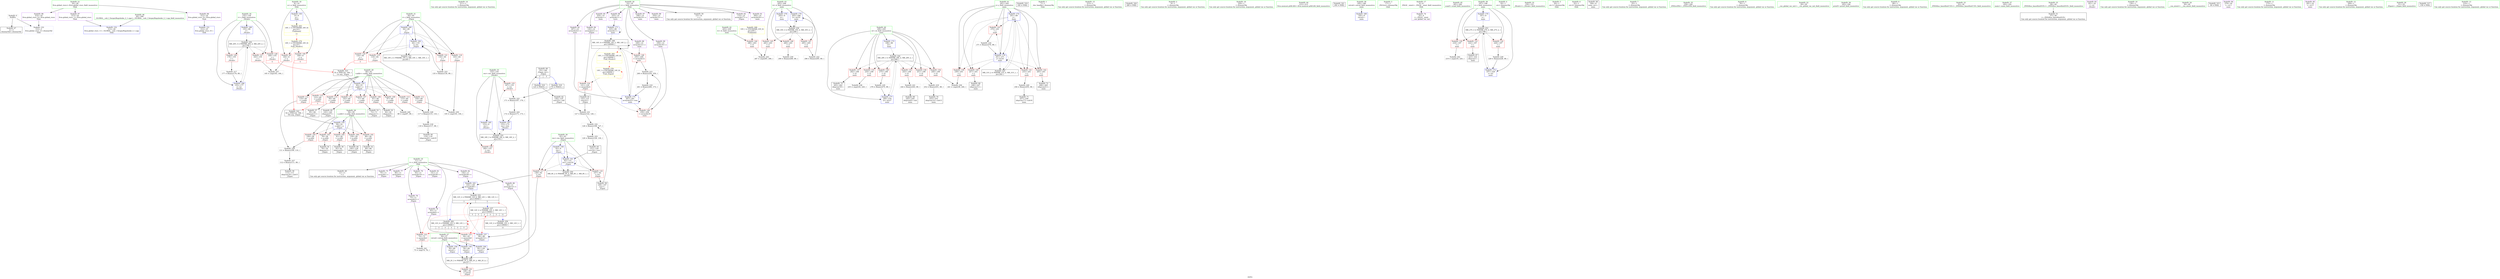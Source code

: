 digraph "SVFG" {
	label="SVFG";

	Node0x55aacb4b3060 [shape=record,color=grey,label="{NodeID: 0\nNullPtr}"];
	Node0x55aacb4b3060 -> Node0x55aacb4d2a80[style=solid];
	Node0x55aacb4b3060 -> Node0x55aacb4da2a0[style=solid];
	Node0x55aacb4eeef0 [shape=record,color=yellow,style=double,label="{NodeID: 263\n16V_1 = ENCHI(MR_16V_0)\npts\{10 \}\nFun[main]|{<s0>11}}"];
	Node0x55aacb4eeef0:s0 -> Node0x55aacb4f0f70[style=dashed,color=red];
	Node0x55aacb4d3490 [shape=record,color=purple,label="{NodeID: 97\n313\<--24\nllvm.global_ctors_1\<--llvm.global_ctors\nGlob }"];
	Node0x55aacb4d3490 -> Node0x55aacb4da1a0[style=solid];
	Node0x55aacb4d0f40 [shape=record,color=green,label="{NodeID: 14\n211\<--1\n\<--dummyObj\nCan only get source location for instruction, argument, global var or function.}"];
	Node0x55aacb4d3030 [shape=record,color=red,label="{NodeID: 111\n104\<--60\n\<--v.addr\n_Z2goii\n}"];
	Node0x55aacb4d3030 -> Node0x55aacb4e0cd0[style=solid];
	Node0x55aacb4d19c0 [shape=record,color=green,label="{NodeID: 28\n58\<--59\nn.addr\<--n.addr_field_insensitive\n_Z2goii\n}"];
	Node0x55aacb4d19c0 -> Node0x55aacb4d3900[style=solid];
	Node0x55aacb4d19c0 -> Node0x55aacb4d39d0[style=solid];
	Node0x55aacb4d19c0 -> Node0x55aacb4d3aa0[style=solid];
	Node0x55aacb4d19c0 -> Node0x55aacb4d2b50[style=solid];
	Node0x55aacb4d19c0 -> Node0x55aacb4d2c20[style=solid];
	Node0x55aacb4d19c0 -> Node0x55aacb4da3a0[style=solid];
	Node0x55aacb4d8bb0 [shape=record,color=red,label="{NodeID: 125\n167\<--153\n\<--res\n_Z4calcv\n}"];
	Node0x55aacb4d8bb0 -> Node0x55aacb4df7d0[style=solid];
	Node0x55aacb4d25e0 [shape=record,color=green,label="{NodeID: 42\n203\<--204\ntt\<--tt_field_insensitive\nmain\n}"];
	Node0x55aacb4d25e0 -> Node0x55aacb4d9b20[style=solid];
	Node0x55aacb4df350 [shape=record,color=grey,label="{NodeID: 222\n296 = Binary(295, 89, )\n}"];
	Node0x55aacb4df350 -> Node0x55aacb4db7f0[style=solid];
	Node0x55aacb4d9710 [shape=record,color=red,label="{NodeID: 139\n239\<--201\n\<--j\nmain\n}"];
	Node0x55aacb4d9710 -> Node0x55aacb4e0850[style=solid];
	Node0x55aacb4d42b0 [shape=record,color=black,label="{NodeID: 56\n92\<--91\nidxprom9\<--\n_Z2goii\n}"];
	Node0x55aacb5000f0 [shape=record,color=black,label="{NodeID: 319\n182 = PHI()\n}"];
	Node0x55aacb4e0850 [shape=record,color=grey,label="{NodeID: 236\n241 = cmp(239, 240, )\n}"];
	Node0x55aacb4da2a0 [shape=record,color=blue, style = dotted,label="{NodeID: 153\n314\<--3\nllvm.global_ctors_2\<--dummyVal\nGlob }"];
	Node0x55aacb4d4e10 [shape=record,color=black,label="{NodeID: 70\n253\<--252\nidxprom14\<--sub13\nmain\n}"];
	Node0x55aacb4eadf0 [shape=record,color=black,label="{NodeID: 250\nMR_8V_2 = PHI(MR_8V_4, MR_8V_1, MR_8V_1, )\npts\{63 \}\n}"];
	Node0x55aacb4dae30 [shape=record,color=blue,label="{NodeID: 167\n153\<--172\nres\<--rem\n_Z4calcv\n}"];
	Node0x55aacb4dae30 -> Node0x55aacb4ec6f0[style=dashed];
	Node0x55aacb4d5970 [shape=record,color=purple,label="{NodeID: 84\n120\<--14\narrayidx21\<--c\n_Z2goii\n}"];
	Node0x55aacb4d5970 -> Node0x55aacb4d8ae0[style=solid];
	Node0x55aacb4ca320 [shape=record,color=green,label="{NodeID: 1\n7\<--1\n__dso_handle\<--dummyObj\nGlob }"];
	Node0x55aacb4d3590 [shape=record,color=purple,label="{NodeID: 98\n314\<--24\nllvm.global_ctors_2\<--llvm.global_ctors\nGlob }"];
	Node0x55aacb4d3590 -> Node0x55aacb4da2a0[style=solid];
	Node0x55aacb4d0fd0 [shape=record,color=green,label="{NodeID: 15\n215\<--1\n\<--dummyObj\nCan only get source location for instruction, argument, global var or function.}"];
	Node0x55aacb4f0e90 [shape=record,color=yellow,style=double,label="{NodeID: 278\n14V_1 = ENCHI(MR_14V_0)\npts\{160000 \}\nFun[_Z2goii]|{|<s1>3}}"];
	Node0x55aacb4f0e90 -> Node0x55aacb4d8ae0[style=dashed];
	Node0x55aacb4f0e90:s1 -> Node0x55aacb4f0e90[style=dashed,color=red];
	Node0x55aacb4d3100 [shape=record,color=red,label="{NodeID: 112\n110\<--60\n\<--v.addr\n_Z2goii\n}"];
	Node0x55aacb4d3100 -> Node0x55aacb4df950[style=solid];
	Node0x55aacb4d1a90 [shape=record,color=green,label="{NodeID: 29\n60\<--61\nv.addr\<--v.addr_field_insensitive\n_Z2goii\n}"];
	Node0x55aacb4d1a90 -> Node0x55aacb4d2cf0[style=solid];
	Node0x55aacb4d1a90 -> Node0x55aacb4d2dc0[style=solid];
	Node0x55aacb4d1a90 -> Node0x55aacb4d2e90[style=solid];
	Node0x55aacb4d1a90 -> Node0x55aacb4d2f60[style=solid];
	Node0x55aacb4d1a90 -> Node0x55aacb4d3030[style=solid];
	Node0x55aacb4d1a90 -> Node0x55aacb4d3100[style=solid];
	Node0x55aacb4d1a90 -> Node0x55aacb4d31d0[style=solid];
	Node0x55aacb4d1a90 -> Node0x55aacb4d32a0[style=solid];
	Node0x55aacb4d1a90 -> Node0x55aacb4d8390[style=solid];
	Node0x55aacb4d1a90 -> Node0x55aacb4da470[style=solid];
	Node0x55aacb4d8c80 [shape=record,color=red,label="{NodeID: 126\n180\<--153\n\<--res\n_Z4calcv\n}"];
	Node0x55aacb4d26b0 [shape=record,color=green,label="{NodeID: 43\n205\<--206\nii\<--ii_field_insensitive\nmain\n}"];
	Node0x55aacb4d26b0 -> Node0x55aacb4d9bf0[style=solid];
	Node0x55aacb4d26b0 -> Node0x55aacb4d9cc0[style=solid];
	Node0x55aacb4d26b0 -> Node0x55aacb4d9d90[style=solid];
	Node0x55aacb4d26b0 -> Node0x55aacb4db720[style=solid];
	Node0x55aacb4d26b0 -> Node0x55aacb4db7f0[style=solid];
	Node0x55aacb4df4d0 [shape=record,color=grey,label="{NodeID: 223\n135 = Binary(134, 89, )\n}"];
	Node0x55aacb4df4d0 -> Node0x55aacb4daa20[style=solid];
	Node0x55aacb4d97e0 [shape=record,color=red,label="{NodeID: 140\n247\<--201\n\<--j\nmain\n}"];
	Node0x55aacb4d97e0 -> Node0x55aacb4d4d40[style=solid];
	Node0x55aacb4d4380 [shape=record,color=black,label="{NodeID: 57\n95\<--94\nidxprom11\<--\n_Z2goii\n}"];
	Node0x55aacb5001c0 [shape=record,color=black,label="{NodeID: 320\n280 = PHI()\n}"];
	Node0x55aacb4e09d0 [shape=record,color=grey,label="{NodeID: 237\n165 = cmp(163, 164, )\n}"];
	Node0x55aacb4da3a0 [shape=record,color=blue,label="{NodeID: 154\n58\<--54\nn.addr\<--n\n_Z2goii\n}"];
	Node0x55aacb4da3a0 -> Node0x55aacb4d3900[style=dashed];
	Node0x55aacb4da3a0 -> Node0x55aacb4d39d0[style=dashed];
	Node0x55aacb4da3a0 -> Node0x55aacb4d3aa0[style=dashed];
	Node0x55aacb4da3a0 -> Node0x55aacb4d2b50[style=dashed];
	Node0x55aacb4da3a0 -> Node0x55aacb4d2c20[style=dashed];
	Node0x55aacb4d4ee0 [shape=record,color=black,label="{NodeID: 71\n257\<--256\nidxprom17\<--sub16\nmain\n}"];
	Node0x55aacb4eb2f0 [shape=record,color=black,label="{NodeID: 251\nMR_10V_2 = PHI(MR_10V_4, MR_10V_1, MR_10V_1, )\npts\{65 \}\n}"];
	Node0x55aacb4daf00 [shape=record,color=blue,label="{NodeID: 168\n155\<--177\ni\<--inc\n_Z4calcv\n}"];
	Node0x55aacb4daf00 -> Node0x55aacb4ecbf0[style=dashed];
	Node0x55aacb4d5a40 [shape=record,color=purple,label="{NodeID: 85\n224\<--14\narrayidx\<--c\nmain\n}"];
	Node0x55aacb4cb440 [shape=record,color=green,label="{NodeID: 2\n9\<--1\n\<--dummyObj\nCan only get source location for instruction, argument, global var or function.}"];
	Node0x55aacb4d3690 [shape=record,color=red,label="{NodeID: 99\n164\<--8\n\<--n\n_Z4calcv\n}"];
	Node0x55aacb4d3690 -> Node0x55aacb4e09d0[style=solid];
	Node0x55aacb4d1060 [shape=record,color=green,label="{NodeID: 16\n220\<--1\n\<--dummyObj\nCan only get source location for instruction, argument, global var or function.}"];
	Node0x55aacb4f0f70 [shape=record,color=yellow,style=double,label="{NodeID: 279\n16V_1 = ENCHI(MR_16V_0)\npts\{10 \}\nFun[_Z4calcv]}"];
	Node0x55aacb4f0f70 -> Node0x55aacb4d3690[style=dashed];
	Node0x55aacb4f0f70 -> Node0x55aacb4d3760[style=dashed];
	Node0x55aacb4d31d0 [shape=record,color=red,label="{NodeID: 113\n115\<--60\n\<--v.addr\n_Z2goii\n}"];
	Node0x55aacb4d31d0 -> Node0x55aacb4dfc50[style=solid];
	Node0x55aacb4d1b60 [shape=record,color=green,label="{NodeID: 30\n62\<--63\nres\<--res_field_insensitive\n_Z2goii\n}"];
	Node0x55aacb4d1b60 -> Node0x55aacb4d8460[style=solid];
	Node0x55aacb4d1b60 -> Node0x55aacb4d8530[style=solid];
	Node0x55aacb4d1b60 -> Node0x55aacb4da7b0[style=solid];
	Node0x55aacb4d1b60 -> Node0x55aacb4da950[style=solid];
	Node0x55aacb4d8d50 [shape=record,color=red,label="{NodeID: 127\n163\<--155\n\<--i\n_Z4calcv\n}"];
	Node0x55aacb4d8d50 -> Node0x55aacb4e09d0[style=solid];
	Node0x55aacb4d2780 [shape=record,color=green,label="{NodeID: 44\n212\<--213\nllvm.memset.p0i8.i64\<--llvm.memset.p0i8.i64_field_insensitive\n}"];
	Node0x55aacb4df650 [shape=record,color=grey,label="{NodeID: 224\n172 = Binary(171, 173, )\n}"];
	Node0x55aacb4df650 -> Node0x55aacb4dae30[style=solid];
	Node0x55aacb4d98b0 [shape=record,color=red,label="{NodeID: 141\n255\<--201\n\<--j\nmain\n}"];
	Node0x55aacb4d98b0 -> Node0x55aacb4df050[style=solid];
	Node0x55aacb4d4450 [shape=record,color=black,label="{NodeID: 58\n108\<--107\nconv\<--\n_Z2goii\n}"];
	Node0x55aacb4d4450 -> Node0x55aacb4e0250[style=solid];
	Node0x55aacb500290 [shape=record,color=black,label="{NodeID: 321\n292 = PHI()\n}"];
	Node0x55aacb4e0b50 [shape=record,color=grey,label="{NodeID: 238\n235 = cmp(234, 220, )\n}"];
	Node0x55aacb4da470 [shape=record,color=blue,label="{NodeID: 155\n60\<--55\nv.addr\<--v\n_Z2goii\n}"];
	Node0x55aacb4da470 -> Node0x55aacb4d2cf0[style=dashed];
	Node0x55aacb4da470 -> Node0x55aacb4d2dc0[style=dashed];
	Node0x55aacb4da470 -> Node0x55aacb4d2e90[style=dashed];
	Node0x55aacb4da470 -> Node0x55aacb4d2f60[style=dashed];
	Node0x55aacb4da470 -> Node0x55aacb4d3030[style=dashed];
	Node0x55aacb4da470 -> Node0x55aacb4d3100[style=dashed];
	Node0x55aacb4da470 -> Node0x55aacb4d31d0[style=dashed];
	Node0x55aacb4da470 -> Node0x55aacb4d32a0[style=dashed];
	Node0x55aacb4da470 -> Node0x55aacb4d8390[style=dashed];
	Node0x55aacb4d4fb0 [shape=record,color=black,label="{NodeID: 72\n263\<--262\nidxprom19\<--\nmain\n}"];
	Node0x55aacb4eb7f0 [shape=record,color=black,label="{NodeID: 252\nMR_12V_2 = PHI(MR_12V_6, MR_12V_1, MR_12V_3, )\npts\{130000 \}\n|{<s0>3|<s1>5}}"];
	Node0x55aacb4eb7f0:s0 -> Node0x55aacb4ee9f0[style=dashed,color=blue];
	Node0x55aacb4eb7f0:s1 -> Node0x55aacb4ed0f0[style=dashed,color=blue];
	Node0x55aacb4dafd0 [shape=record,color=blue,label="{NodeID: 169\n195\<--9\nretval\<--\nmain\n}"];
	Node0x55aacb4d5b10 [shape=record,color=purple,label="{NodeID: 86\n225\<--14\narrayidx1\<--c\nmain\n}"];
	Node0x55aacb4d5b10 -> Node0x55aacb4db170[style=solid];
	Node0x55aacb4d04e0 [shape=record,color=green,label="{NodeID: 3\n17\<--1\n_ZSt3cin\<--dummyObj\nGlob }"];
	Node0x55aacb4d3760 [shape=record,color=red,label="{NodeID: 100\n168\<--8\n\<--n\n_Z4calcv\n|{<s0>5}}"];
	Node0x55aacb4d3760:s0 -> Node0x55aacb500360[style=solid,color=red];
	Node0x55aacb4d10f0 [shape=record,color=green,label="{NodeID: 17\n4\<--6\n_ZStL8__ioinit\<--_ZStL8__ioinit_field_insensitive\nGlob }"];
	Node0x55aacb4d10f0 -> Node0x55aacb4d5150[style=solid];
	Node0x55aacb4d32a0 [shape=record,color=red,label="{NodeID: 114\n123\<--60\n\<--v.addr\n_Z2goii\n|{<s0>3}}"];
	Node0x55aacb4d32a0:s0 -> Node0x55aacb500360[style=solid,color=red];
	Node0x55aacb4d1c30 [shape=record,color=green,label="{NodeID: 31\n64\<--65\ni\<--i_field_insensitive\n_Z2goii\n}"];
	Node0x55aacb4d1c30 -> Node0x55aacb4d8600[style=solid];
	Node0x55aacb4d1c30 -> Node0x55aacb4d86d0[style=solid];
	Node0x55aacb4d1c30 -> Node0x55aacb4d87a0[style=solid];
	Node0x55aacb4d1c30 -> Node0x55aacb4d8870[style=solid];
	Node0x55aacb4d1c30 -> Node0x55aacb4da880[style=solid];
	Node0x55aacb4d1c30 -> Node0x55aacb4daa20[style=solid];
	Node0x55aacb4d8e20 [shape=record,color=red,label="{NodeID: 128\n169\<--155\n\<--i\n_Z4calcv\n|{<s0>5}}"];
	Node0x55aacb4d8e20:s0 -> Node0x55aacb5006c0[style=solid,color=red];
	Node0x55aacb4d2880 [shape=record,color=green,label="{NodeID: 45\n281\<--282\nscanf\<--scanf_field_insensitive\n}"];
	Node0x55aacb4df7d0 [shape=record,color=grey,label="{NodeID: 225\n171 = Binary(167, 170, )\n}"];
	Node0x55aacb4df7d0 -> Node0x55aacb4df650[style=solid];
	Node0x55aacb4d9980 [shape=record,color=red,label="{NodeID: 142\n265\<--201\n\<--j\nmain\n}"];
	Node0x55aacb4d9980 -> Node0x55aacb4d5080[style=solid];
	Node0x55aacb4d4520 [shape=record,color=black,label="{NodeID: 59\n113\<--112\nidxprom16\<--sub15\n_Z2goii\n}"];
	Node0x55aacb500360 [shape=record,color=black,label="{NodeID: 322\n54 = PHI(123, 168, )\n0th arg _Z2goii }"];
	Node0x55aacb500360 -> Node0x55aacb4da3a0[style=solid];
	Node0x55aacb4e0cd0 [shape=record,color=grey,label="{NodeID: 239\n105 = cmp(103, 104, )\n}"];
	Node0x55aacb4da540 [shape=record,color=blue,label="{NodeID: 156\n56\<--84\nretval\<--\n_Z2goii\n}"];
	Node0x55aacb4da540 -> Node0x55aacb4ea8f0[style=dashed];
	Node0x55aacb4d5080 [shape=record,color=black,label="{NodeID: 73\n266\<--265\nidxprom21\<--\nmain\n}"];
	Node0x55aacb4ebcf0 [shape=record,color=black,label="{NodeID: 253\nMR_27V_3 = PHI(MR_27V_4, MR_27V_2, )\npts\{198 \}\n}"];
	Node0x55aacb4ebcf0 -> Node0x55aacb4d8fc0[style=dashed];
	Node0x55aacb4ebcf0 -> Node0x55aacb4d9090[style=dashed];
	Node0x55aacb4ebcf0 -> Node0x55aacb4d9160[style=dashed];
	Node0x55aacb4ebcf0 -> Node0x55aacb4db240[style=dashed];
	Node0x55aacb4db0a0 [shape=record,color=blue,label="{NodeID: 170\n197\<--9\ni\<--\nmain\n}"];
	Node0x55aacb4db0a0 -> Node0x55aacb4ebcf0[style=dashed];
	Node0x55aacb4d5be0 [shape=record,color=purple,label="{NodeID: 87\n246\<--14\narrayidx10\<--c\nmain\n}"];
	Node0x55aacb4cb560 [shape=record,color=green,label="{NodeID: 4\n18\<--1\n.str\<--dummyObj\nGlob }"];
	Node0x55aacb4d3830 [shape=record,color=red,label="{NodeID: 101\n148\<--56\n\<--retval\n_Z2goii\n}"];
	Node0x55aacb4d3830 -> Node0x55aacb4d4ad0[style=solid];
	Node0x55aacb4d1180 [shape=record,color=green,label="{NodeID: 18\n8\<--10\nn\<--n_field_insensitive\nGlob }"];
	Node0x55aacb4d1180 -> Node0x55aacb4d3690[style=solid];
	Node0x55aacb4d1180 -> Node0x55aacb4d3760[style=solid];
	Node0x55aacb4d1180 -> Node0x55aacb4da000[style=solid];
	Node0x55aacb4d8390 [shape=record,color=red,label="{NodeID: 115\n142\<--60\n\<--v.addr\n_Z2goii\n}"];
	Node0x55aacb4d8390 -> Node0x55aacb4d4a00[style=solid];
	Node0x55aacb4d1d00 [shape=record,color=green,label="{NodeID: 32\n150\<--151\n_Z4calcv\<--_Z4calcv_field_insensitive\n}"];
	Node0x55aacb4d8ef0 [shape=record,color=red,label="{NodeID: 129\n176\<--155\n\<--i\n_Z4calcv\n}"];
	Node0x55aacb4d8ef0 -> Node0x55aacb4debd0[style=solid];
	Node0x55aacb4d2980 [shape=record,color=green,label="{NodeID: 46\n26\<--308\n_GLOBAL__sub_I_SergeyRogulenko_2_1.cpp\<--_GLOBAL__sub_I_SergeyRogulenko_2_1.cpp_field_insensitive\n}"];
	Node0x55aacb4d2980 -> Node0x55aacb4da1a0[style=solid];
	Node0x55aacb4df950 [shape=record,color=grey,label="{NodeID: 226\n111 = Binary(109, 110, )\n}"];
	Node0x55aacb4df950 -> Node0x55aacb4dfad0[style=solid];
	Node0x55aacb4d9a50 [shape=record,color=red,label="{NodeID: 143\n270\<--201\n\<--j\nmain\n}"];
	Node0x55aacb4d9a50 -> Node0x55aacb4e0550[style=solid];
	Node0x55aacb4d45f0 [shape=record,color=black,label="{NodeID: 60\n119\<--118\nidxprom20\<--sub19\n_Z2goii\n}"];
	Node0x55aacb5006c0 [shape=record,color=black,label="{NodeID: 323\n55 = PHI(124, 169, )\n1st arg _Z2goii }"];
	Node0x55aacb5006c0 -> Node0x55aacb4da470[style=solid];
	Node0x55aacb4e0e50 [shape=record,color=grey,label="{NodeID: 240\n88 = cmp(87, 89, )\n}"];
	Node0x55aacb4da610 [shape=record,color=blue,label="{NodeID: 157\n96\<--89\narrayidx12\<--\n_Z2goii\n}"];
	Node0x55aacb4da610 -> Node0x55aacb4eb7f0[style=dashed];
	Node0x55aacb4d5150 [shape=record,color=purple,label="{NodeID: 74\n35\<--4\n\<--_ZStL8__ioinit\n__cxx_global_var_init\n}"];
	Node0x55aacb4db170 [shape=record,color=blue,label="{NodeID: 171\n225\<--89\narrayidx1\<--\nmain\n}"];
	Node0x55aacb4db170 -> Node0x55aacb4db170[style=dashed];
	Node0x55aacb4db170 -> Node0x55aacb4e99f0[style=dashed];
	Node0x55aacb4d5cb0 [shape=record,color=purple,label="{NodeID: 88\n249\<--14\narrayidx12\<--c\nmain\n}"];
	Node0x55aacb4d5cb0 -> Node0x55aacb4d9e60[style=solid];
	Node0x55aacb4cb5f0 [shape=record,color=green,label="{NodeID: 5\n20\<--1\n.str.1\<--dummyObj\nGlob }"];
	Node0x55aacb4f05a0 [shape=record,color=yellow,style=double,label="{NodeID: 268\n33V_1 = ENCHI(MR_33V_0)\npts\{204 \}\nFun[main]}"];
	Node0x55aacb4f05a0 -> Node0x55aacb4d9b20[style=dashed];
	Node0x55aacb4d3900 [shape=record,color=red,label="{NodeID: 102\n68\<--58\n\<--n.addr\n_Z2goii\n}"];
	Node0x55aacb4d3900 -> Node0x55aacb4d3f70[style=solid];
	Node0x55aacb4d1210 [shape=record,color=green,label="{NodeID: 19\n11\<--13\nt\<--t_field_insensitive\nGlob }"];
	Node0x55aacb4d1210 -> Node0x55aacb4d3c70[style=solid];
	Node0x55aacb4d1210 -> Node0x55aacb4d5220[style=solid];
	Node0x55aacb4d1210 -> Node0x55aacb4d52f0[style=solid];
	Node0x55aacb4d1210 -> Node0x55aacb4d53c0[style=solid];
	Node0x55aacb4d1210 -> Node0x55aacb4d5490[style=solid];
	Node0x55aacb4d1210 -> Node0x55aacb4d5560[style=solid];
	Node0x55aacb4d1210 -> Node0x55aacb4d5630[style=solid];
	Node0x55aacb4d1210 -> Node0x55aacb4d5700[style=solid];
	Node0x55aacb4d1210 -> Node0x55aacb4d57d0[style=solid];
	Node0x55aacb4d8460 [shape=record,color=red,label="{NodeID: 116\n107\<--62\n\<--res\n_Z2goii\n}"];
	Node0x55aacb4d8460 -> Node0x55aacb4d4450[style=solid];
	Node0x55aacb4d1e00 [shape=record,color=green,label="{NodeID: 33\n153\<--154\nres\<--res_field_insensitive\n_Z4calcv\n}"];
	Node0x55aacb4d1e00 -> Node0x55aacb4d8bb0[style=solid];
	Node0x55aacb4d1e00 -> Node0x55aacb4d8c80[style=solid];
	Node0x55aacb4d1e00 -> Node0x55aacb4dac90[style=solid];
	Node0x55aacb4d1e00 -> Node0x55aacb4dae30[style=solid];
	Node0x55aacb4d8fc0 [shape=record,color=red,label="{NodeID: 130\n218\<--197\n\<--i\nmain\n}"];
	Node0x55aacb4d8fc0 -> Node0x55aacb4e1150[style=solid];
	Node0x55aacb4d2a80 [shape=record,color=black,label="{NodeID: 47\n2\<--3\ndummyVal\<--dummyVal\n}"];
	Node0x55aacb4dfad0 [shape=record,color=grey,label="{NodeID: 227\n112 = Binary(111, 89, )\n}"];
	Node0x55aacb4dfad0 -> Node0x55aacb4d4520[style=solid];
	Node0x55aacb4d9b20 [shape=record,color=red,label="{NodeID: 144\n286\<--203\n\<--tt\nmain\n}"];
	Node0x55aacb4d9b20 -> Node0x55aacb4e12d0[style=solid];
	Node0x55aacb4d46c0 [shape=record,color=black,label="{NodeID: 61\n122\<--121\nconv22\<--\n_Z2goii\n}"];
	Node0x55aacb4d46c0 -> Node0x55aacb4e00d0[style=solid];
	Node0x55aacb4e0fd0 [shape=record,color=grey,label="{NodeID: 241\n75 = cmp(74, 76, )\n}"];
	Node0x55aacb4da6e0 [shape=record,color=blue,label="{NodeID: 158\n56\<--89\nretval\<--\n_Z2goii\n}"];
	Node0x55aacb4da6e0 -> Node0x55aacb4ea8f0[style=dashed];
	Node0x55aacb4d5220 [shape=record,color=purple,label="{NodeID: 75\n70\<--11\narrayidx\<--t\n_Z2goii\n}"];
	Node0x55aacb4ec6f0 [shape=record,color=black,label="{NodeID: 255\nMR_18V_3 = PHI(MR_18V_4, MR_18V_2, )\npts\{154 \}\n}"];
	Node0x55aacb4ec6f0 -> Node0x55aacb4d8bb0[style=dashed];
	Node0x55aacb4ec6f0 -> Node0x55aacb4d8c80[style=dashed];
	Node0x55aacb4ec6f0 -> Node0x55aacb4dae30[style=dashed];
	Node0x55aacb4db240 [shape=record,color=blue,label="{NodeID: 172\n197\<--229\ni\<--inc\nmain\n}"];
	Node0x55aacb4db240 -> Node0x55aacb4ebcf0[style=dashed];
	Node0x55aacb4d5d80 [shape=record,color=purple,label="{NodeID: 89\n254\<--14\narrayidx15\<--c\nmain\n}"];
	Node0x55aacb4ca4a0 [shape=record,color=green,label="{NodeID: 6\n22\<--1\n.str.2\<--dummyObj\nGlob }"];
	Node0x55aacb4d39d0 [shape=record,color=red,label="{NodeID: 103\n78\<--58\n\<--n.addr\n_Z2goii\n}"];
	Node0x55aacb4d39d0 -> Node0x55aacb4d4110[style=solid];
	Node0x55aacb4d12a0 [shape=record,color=green,label="{NodeID: 20\n14\<--16\nc\<--c_field_insensitive\nGlob }"];
	Node0x55aacb4d12a0 -> Node0x55aacb4d3d70[style=solid];
	Node0x55aacb4d12a0 -> Node0x55aacb4d58a0[style=solid];
	Node0x55aacb4d12a0 -> Node0x55aacb4d5970[style=solid];
	Node0x55aacb4d12a0 -> Node0x55aacb4d5a40[style=solid];
	Node0x55aacb4d12a0 -> Node0x55aacb4d5b10[style=solid];
	Node0x55aacb4d12a0 -> Node0x55aacb4d5be0[style=solid];
	Node0x55aacb4d12a0 -> Node0x55aacb4d5cb0[style=solid];
	Node0x55aacb4d12a0 -> Node0x55aacb4d5d80[style=solid];
	Node0x55aacb4d12a0 -> Node0x55aacb4d5e50[style=solid];
	Node0x55aacb4d12a0 -> Node0x55aacb4d5f20[style=solid];
	Node0x55aacb4d12a0 -> Node0x55aacb4d5ff0[style=solid];
	Node0x55aacb4f1320 [shape=record,color=yellow,style=double,label="{NodeID: 283\n14V_1 = ENCHI(MR_14V_0)\npts\{160000 \}\nFun[_Z4calcv]|{<s0>5}}"];
	Node0x55aacb4f1320:s0 -> Node0x55aacb4f0e90[style=dashed,color=red];
	Node0x55aacb4d8530 [shape=record,color=red,label="{NodeID: 117\n138\<--62\n\<--res\n_Z2goii\n}"];
	Node0x55aacb4d8530 -> Node0x55aacb4daaf0[style=solid];
	Node0x55aacb4d8530 -> Node0x55aacb4dabc0[style=solid];
	Node0x55aacb4d1ed0 [shape=record,color=green,label="{NodeID: 34\n155\<--156\ni\<--i_field_insensitive\n_Z4calcv\n}"];
	Node0x55aacb4d1ed0 -> Node0x55aacb4d8d50[style=solid];
	Node0x55aacb4d1ed0 -> Node0x55aacb4d8e20[style=solid];
	Node0x55aacb4d1ed0 -> Node0x55aacb4d8ef0[style=solid];
	Node0x55aacb4d1ed0 -> Node0x55aacb4dad60[style=solid];
	Node0x55aacb4d1ed0 -> Node0x55aacb4daf00[style=solid];
	Node0x55aacb4d9090 [shape=record,color=red,label="{NodeID: 131\n222\<--197\n\<--i\nmain\n}"];
	Node0x55aacb4d9090 -> Node0x55aacb4d4ba0[style=solid];
	Node0x55aacb4d3ba0 [shape=record,color=black,label="{NodeID: 48\n194\<--9\nmain_ret\<--\nmain\n}"];
	Node0x55aacb4dfc50 [shape=record,color=grey,label="{NodeID: 228\n117 = Binary(115, 116, )\n}"];
	Node0x55aacb4dfc50 -> Node0x55aacb4ded50[style=solid];
	Node0x55aacb4d9bf0 [shape=record,color=red,label="{NodeID: 145\n285\<--205\n\<--ii\nmain\n}"];
	Node0x55aacb4d9bf0 -> Node0x55aacb4e12d0[style=solid];
	Node0x55aacb4d4790 [shape=record,color=black,label="{NodeID: 62\n126\<--125\nconv23\<--call\n_Z2goii\n}"];
	Node0x55aacb4d4790 -> Node0x55aacb4e00d0[style=solid];
	Node0x55aacb4e1150 [shape=record,color=grey,label="{NodeID: 242\n219 = cmp(218, 220, )\n}"];
	Node0x55aacb4da7b0 [shape=record,color=blue,label="{NodeID: 159\n62\<--9\nres\<--\n_Z2goii\n}"];
	Node0x55aacb4da7b0 -> Node0x55aacb4d8460[style=dashed];
	Node0x55aacb4da7b0 -> Node0x55aacb4d8530[style=dashed];
	Node0x55aacb4da7b0 -> Node0x55aacb4da950[style=dashed];
	Node0x55aacb4da7b0 -> Node0x55aacb4eadf0[style=dashed];
	Node0x55aacb4d52f0 [shape=record,color=purple,label="{NodeID: 76\n73\<--11\narrayidx2\<--t\n_Z2goii\n}"];
	Node0x55aacb4d52f0 -> Node0x55aacb4d8940[style=solid];
	Node0x55aacb4ecbf0 [shape=record,color=black,label="{NodeID: 256\nMR_20V_3 = PHI(MR_20V_4, MR_20V_2, )\npts\{156 \}\n}"];
	Node0x55aacb4ecbf0 -> Node0x55aacb4d8d50[style=dashed];
	Node0x55aacb4ecbf0 -> Node0x55aacb4d8e20[style=dashed];
	Node0x55aacb4ecbf0 -> Node0x55aacb4d8ef0[style=dashed];
	Node0x55aacb4ecbf0 -> Node0x55aacb4daf00[style=dashed];
	Node0x55aacb4db310 [shape=record,color=blue,label="{NodeID: 173\n199\<--89\ni2\<--\nmain\n}"];
	Node0x55aacb4db310 -> Node0x55aacb4e8ff0[style=dashed];
	Node0x55aacb4d5e50 [shape=record,color=purple,label="{NodeID: 90\n258\<--14\narrayidx18\<--c\nmain\n}"];
	Node0x55aacb4d5e50 -> Node0x55aacb4d9f30[style=solid];
	Node0x55aacb4ca530 [shape=record,color=green,label="{NodeID: 7\n25\<--1\n\<--dummyObj\nCan only get source location for instruction, argument, global var or function.}"];
	Node0x55aacb4d3aa0 [shape=record,color=red,label="{NodeID: 104\n91\<--58\n\<--n.addr\n_Z2goii\n}"];
	Node0x55aacb4d3aa0 -> Node0x55aacb4d42b0[style=solid];
	Node0x55aacb4d1330 [shape=record,color=green,label="{NodeID: 21\n24\<--28\nllvm.global_ctors\<--llvm.global_ctors_field_insensitive\nGlob }"];
	Node0x55aacb4d1330 -> Node0x55aacb4d3390[style=solid];
	Node0x55aacb4d1330 -> Node0x55aacb4d3490[style=solid];
	Node0x55aacb4d1330 -> Node0x55aacb4d3590[style=solid];
	Node0x55aacb4d8600 [shape=record,color=red,label="{NodeID: 118\n103\<--64\n\<--i\n_Z2goii\n}"];
	Node0x55aacb4d8600 -> Node0x55aacb4e0cd0[style=solid];
	Node0x55aacb4d1fa0 [shape=record,color=green,label="{NodeID: 35\n159\<--160\n_ZNSirsERi\<--_ZNSirsERi_field_insensitive\n}"];
	Node0x55aacb4de8d0 [shape=record,color=grey,label="{NodeID: 215\n260 = Binary(250, 259, )\n}"];
	Node0x55aacb4de8d0 -> Node0x55aacb4dea50[style=solid];
	Node0x55aacb4d9160 [shape=record,color=red,label="{NodeID: 132\n228\<--197\n\<--i\nmain\n}"];
	Node0x55aacb4d9160 -> Node0x55aacb4dfdd0[style=solid];
	Node0x55aacb4d3c70 [shape=record,color=black,label="{NodeID: 49\n12\<--11\n\<--t\nCan only get source location for instruction, argument, global var or function.}"];
	Node0x55aacb4dfdd0 [shape=record,color=grey,label="{NodeID: 229\n229 = Binary(228, 89, )\n}"];
	Node0x55aacb4dfdd0 -> Node0x55aacb4db240[style=solid];
	Node0x55aacb4d9cc0 [shape=record,color=red,label="{NodeID: 146\n289\<--205\n\<--ii\nmain\n}"];
	Node0x55aacb4d9cc0 -> Node0x55aacb4dff50[style=solid];
	Node0x55aacb4d4860 [shape=record,color=black,label="{NodeID: 63\n131\<--129\nconv24\<--rem\n_Z2goii\n}"];
	Node0x55aacb4d4860 -> Node0x55aacb4da950[style=solid];
	Node0x55aacb4e12d0 [shape=record,color=grey,label="{NodeID: 243\n287 = cmp(285, 286, )\n}"];
	Node0x55aacb4da880 [shape=record,color=blue,label="{NodeID: 160\n64\<--89\ni\<--\n_Z2goii\n}"];
	Node0x55aacb4da880 -> Node0x55aacb4d8600[style=dashed];
	Node0x55aacb4da880 -> Node0x55aacb4d86d0[style=dashed];
	Node0x55aacb4da880 -> Node0x55aacb4d87a0[style=dashed];
	Node0x55aacb4da880 -> Node0x55aacb4d8870[style=dashed];
	Node0x55aacb4da880 -> Node0x55aacb4daa20[style=dashed];
	Node0x55aacb4da880 -> Node0x55aacb4eb2f0[style=dashed];
	Node0x55aacb4d53c0 [shape=record,color=purple,label="{NodeID: 77\n80\<--11\narrayidx4\<--t\n_Z2goii\n}"];
	Node0x55aacb4ed0f0 [shape=record,color=black,label="{NodeID: 257\nMR_12V_2 = PHI(MR_12V_3, MR_12V_1, )\npts\{130000 \}\n|{<s0>5|<s1>5|<s2>5|<s3>5|<s4>5|<s5>11}}"];
	Node0x55aacb4ed0f0:s0 -> Node0x55aacb4d8940[style=dashed,color=red];
	Node0x55aacb4ed0f0:s1 -> Node0x55aacb4d8a10[style=dashed,color=red];
	Node0x55aacb4ed0f0:s2 -> Node0x55aacb4da610[style=dashed,color=red];
	Node0x55aacb4ed0f0:s3 -> Node0x55aacb4eb7f0[style=dashed,color=red];
	Node0x55aacb4ed0f0:s4 -> Node0x55aacb4ee9f0[style=dashed,color=red];
	Node0x55aacb4ed0f0:s5 -> Node0x55aacb4edaf0[style=dashed,color=blue];
	Node0x55aacb4db3e0 [shape=record,color=blue,label="{NodeID: 174\n201\<--89\nj\<--\nmain\n}"];
	Node0x55aacb4db3e0 -> Node0x55aacb4d9710[style=dashed];
	Node0x55aacb4db3e0 -> Node0x55aacb4d97e0[style=dashed];
	Node0x55aacb4db3e0 -> Node0x55aacb4d98b0[style=dashed];
	Node0x55aacb4db3e0 -> Node0x55aacb4d9980[style=dashed];
	Node0x55aacb4db3e0 -> Node0x55aacb4d9a50[style=dashed];
	Node0x55aacb4db3e0 -> Node0x55aacb4db580[style=dashed];
	Node0x55aacb4db3e0 -> Node0x55aacb4e94f0[style=dashed];
	Node0x55aacb4d5f20 [shape=record,color=purple,label="{NodeID: 91\n264\<--14\narrayidx20\<--c\nmain\n}"];
	Node0x55aacb4ca5c0 [shape=record,color=green,label="{NodeID: 8\n76\<--1\n\<--dummyObj\nCan only get source location for instruction, argument, global var or function.}"];
	Node0x55aacb4d2b50 [shape=record,color=red,label="{NodeID: 105\n109\<--58\n\<--n.addr\n_Z2goii\n}"];
	Node0x55aacb4d2b50 -> Node0x55aacb4df950[style=solid];
	Node0x55aacb4d13f0 [shape=record,color=green,label="{NodeID: 22\n29\<--30\n__cxx_global_var_init\<--__cxx_global_var_init_field_insensitive\n}"];
	Node0x55aacb4d86d0 [shape=record,color=red,label="{NodeID: 119\n116\<--64\n\<--i\n_Z2goii\n}"];
	Node0x55aacb4d86d0 -> Node0x55aacb4dfc50[style=solid];
	Node0x55aacb4d20a0 [shape=record,color=green,label="{NodeID: 36\n183\<--184\nprintf\<--printf_field_insensitive\n}"];
	Node0x55aacb4dea50 [shape=record,color=grey,label="{NodeID: 216\n261 = Binary(260, 173, )\n}"];
	Node0x55aacb4dea50 -> Node0x55aacb4db4b0[style=solid];
	Node0x55aacb4d9230 [shape=record,color=red,label="{NodeID: 133\n234\<--199\n\<--i2\nmain\n}"];
	Node0x55aacb4d9230 -> Node0x55aacb4e0b50[style=solid];
	Node0x55aacb4d3d70 [shape=record,color=black,label="{NodeID: 50\n15\<--14\n\<--c\nCan only get source location for instruction, argument, global var or function.}"];
	Node0x55aacb4dff50 [shape=record,color=grey,label="{NodeID: 230\n290 = Binary(289, 89, )\n}"];
	Node0x55aacb4d9d90 [shape=record,color=red,label="{NodeID: 147\n295\<--205\n\<--ii\nmain\n}"];
	Node0x55aacb4d9d90 -> Node0x55aacb4df350[style=solid];
	Node0x55aacb4d4930 [shape=record,color=black,label="{NodeID: 64\n140\<--139\nidxprom25\<--\n_Z2goii\n}"];
	Node0x55aacb4e8ff0 [shape=record,color=black,label="{NodeID: 244\nMR_29V_3 = PHI(MR_29V_4, MR_29V_2, )\npts\{200 \}\n}"];
	Node0x55aacb4e8ff0 -> Node0x55aacb4d9230[style=dashed];
	Node0x55aacb4e8ff0 -> Node0x55aacb4d9300[style=dashed];
	Node0x55aacb4e8ff0 -> Node0x55aacb4d93d0[style=dashed];
	Node0x55aacb4e8ff0 -> Node0x55aacb4d94a0[style=dashed];
	Node0x55aacb4e8ff0 -> Node0x55aacb4d9570[style=dashed];
	Node0x55aacb4e8ff0 -> Node0x55aacb4d9640[style=dashed];
	Node0x55aacb4e8ff0 -> Node0x55aacb4db650[style=dashed];
	Node0x55aacb4da950 [shape=record,color=blue,label="{NodeID: 161\n62\<--131\nres\<--conv24\n_Z2goii\n}"];
	Node0x55aacb4da950 -> Node0x55aacb4d8460[style=dashed];
	Node0x55aacb4da950 -> Node0x55aacb4d8530[style=dashed];
	Node0x55aacb4da950 -> Node0x55aacb4da950[style=dashed];
	Node0x55aacb4da950 -> Node0x55aacb4eadf0[style=dashed];
	Node0x55aacb4d5490 [shape=record,color=purple,label="{NodeID: 78\n83\<--11\narrayidx6\<--t\n_Z2goii\n}"];
	Node0x55aacb4d5490 -> Node0x55aacb4d8a10[style=solid];
	Node0x55aacb4ed5f0 [shape=record,color=black,label="{NodeID: 258\nMR_35V_3 = PHI(MR_35V_4, MR_35V_2, )\npts\{206 \}\n}"];
	Node0x55aacb4ed5f0 -> Node0x55aacb4d9bf0[style=dashed];
	Node0x55aacb4ed5f0 -> Node0x55aacb4d9cc0[style=dashed];
	Node0x55aacb4ed5f0 -> Node0x55aacb4d9d90[style=dashed];
	Node0x55aacb4ed5f0 -> Node0x55aacb4db7f0[style=dashed];
	Node0x55aacb4db4b0 [shape=record,color=blue,label="{NodeID: 175\n267\<--261\narrayidx22\<--rem\nmain\n}"];
	Node0x55aacb4db4b0 -> Node0x55aacb4d9e60[style=dashed];
	Node0x55aacb4db4b0 -> Node0x55aacb4d9f30[style=dashed];
	Node0x55aacb4db4b0 -> Node0x55aacb4db4b0[style=dashed];
	Node0x55aacb4db4b0 -> Node0x55aacb4e99f0[style=dashed];
	Node0x55aacb4d5ff0 [shape=record,color=purple,label="{NodeID: 92\n267\<--14\narrayidx22\<--c\nmain\n}"];
	Node0x55aacb4d5ff0 -> Node0x55aacb4db4b0[style=solid];
	Node0x55aacb4ca650 [shape=record,color=green,label="{NodeID: 9\n89\<--1\n\<--dummyObj\nCan only get source location for instruction, argument, global var or function.}"];
	Node0x55aacb4d2c20 [shape=record,color=red,label="{NodeID: 106\n139\<--58\n\<--n.addr\n_Z2goii\n}"];
	Node0x55aacb4d2c20 -> Node0x55aacb4d4930[style=solid];
	Node0x55aacb4d14f0 [shape=record,color=green,label="{NodeID: 23\n33\<--34\n_ZNSt8ios_base4InitC1Ev\<--_ZNSt8ios_base4InitC1Ev_field_insensitive\n}"];
	Node0x55aacb4d87a0 [shape=record,color=red,label="{NodeID: 120\n124\<--64\n\<--i\n_Z2goii\n|{<s0>3}}"];
	Node0x55aacb4d87a0:s0 -> Node0x55aacb5006c0[style=solid,color=red];
	Node0x55aacb4d21a0 [shape=record,color=green,label="{NodeID: 37\n192\<--193\nmain\<--main_field_insensitive\n}"];
	Node0x55aacb4debd0 [shape=record,color=grey,label="{NodeID: 217\n177 = Binary(176, 89, )\n}"];
	Node0x55aacb4debd0 -> Node0x55aacb4daf00[style=solid];
	Node0x55aacb4d9300 [shape=record,color=red,label="{NodeID: 134\n240\<--199\n\<--i2\nmain\n}"];
	Node0x55aacb4d9300 -> Node0x55aacb4e0850[style=solid];
	Node0x55aacb4d3e70 [shape=record,color=black,label="{NodeID: 51\n37\<--38\n\<--_ZNSt8ios_base4InitD1Ev\nCan only get source location for instruction, argument, global var or function.}"];
	Node0x55aacb4e00d0 [shape=record,color=grey,label="{NodeID: 231\n127 = Binary(122, 126, )\n}"];
	Node0x55aacb4e00d0 -> Node0x55aacb4e0250[style=solid];
	Node0x55aacb4d9e60 [shape=record,color=red,label="{NodeID: 148\n250\<--249\n\<--arrayidx12\nmain\n}"];
	Node0x55aacb4d9e60 -> Node0x55aacb4de8d0[style=solid];
	Node0x55aacb4d4a00 [shape=record,color=black,label="{NodeID: 65\n143\<--142\nidxprom27\<--\n_Z2goii\n}"];
	Node0x55aacb4e94f0 [shape=record,color=black,label="{NodeID: 245\nMR_31V_2 = PHI(MR_31V_4, MR_31V_1, )\npts\{202 \}\n}"];
	Node0x55aacb4e94f0 -> Node0x55aacb4db3e0[style=dashed];
	Node0x55aacb4daa20 [shape=record,color=blue,label="{NodeID: 162\n64\<--135\ni\<--inc\n_Z2goii\n}"];
	Node0x55aacb4daa20 -> Node0x55aacb4d8600[style=dashed];
	Node0x55aacb4daa20 -> Node0x55aacb4d86d0[style=dashed];
	Node0x55aacb4daa20 -> Node0x55aacb4d87a0[style=dashed];
	Node0x55aacb4daa20 -> Node0x55aacb4d8870[style=dashed];
	Node0x55aacb4daa20 -> Node0x55aacb4daa20[style=dashed];
	Node0x55aacb4daa20 -> Node0x55aacb4eb2f0[style=dashed];
	Node0x55aacb4d5560 [shape=record,color=purple,label="{NodeID: 79\n93\<--11\narrayidx10\<--t\n_Z2goii\n}"];
	Node0x55aacb4edaf0 [shape=record,color=black,label="{NodeID: 259\nMR_12V_2 = PHI(MR_12V_3, MR_12V_1, )\npts\{130000 \}\n|{<s0>11}}"];
	Node0x55aacb4edaf0:s0 -> Node0x55aacb4ed0f0[style=dashed,color=red];
	Node0x55aacb4db580 [shape=record,color=blue,label="{NodeID: 176\n201\<--271\nj\<--inc24\nmain\n}"];
	Node0x55aacb4db580 -> Node0x55aacb4d9710[style=dashed];
	Node0x55aacb4db580 -> Node0x55aacb4d97e0[style=dashed];
	Node0x55aacb4db580 -> Node0x55aacb4d98b0[style=dashed];
	Node0x55aacb4db580 -> Node0x55aacb4d9980[style=dashed];
	Node0x55aacb4db580 -> Node0x55aacb4d9a50[style=dashed];
	Node0x55aacb4db580 -> Node0x55aacb4db580[style=dashed];
	Node0x55aacb4db580 -> Node0x55aacb4e94f0[style=dashed];
	Node0x55aacb4d60c0 [shape=record,color=purple,label="{NodeID: 93\n181\<--18\n\<--.str\n_Z4calcv\n}"];
	Node0x55aacb4ca6e0 [shape=record,color=green,label="{NodeID: 10\n130\<--1\n\<--dummyObj\nCan only get source location for instruction, argument, global var or function.}"];
	Node0x55aacb4d2cf0 [shape=record,color=red,label="{NodeID: 107\n71\<--60\n\<--v.addr\n_Z2goii\n}"];
	Node0x55aacb4d2cf0 -> Node0x55aacb4d4040[style=solid];
	Node0x55aacb4d15f0 [shape=record,color=green,label="{NodeID: 24\n39\<--40\n__cxa_atexit\<--__cxa_atexit_field_insensitive\n}"];
	Node0x55aacb4d8870 [shape=record,color=red,label="{NodeID: 121\n134\<--64\n\<--i\n_Z2goii\n}"];
	Node0x55aacb4d8870 -> Node0x55aacb4df4d0[style=solid];
	Node0x55aacb4d22a0 [shape=record,color=green,label="{NodeID: 38\n195\<--196\nretval\<--retval_field_insensitive\nmain\n}"];
	Node0x55aacb4d22a0 -> Node0x55aacb4dafd0[style=solid];
	Node0x55aacb4ded50 [shape=record,color=grey,label="{NodeID: 218\n118 = Binary(117, 89, )\n}"];
	Node0x55aacb4ded50 -> Node0x55aacb4d45f0[style=solid];
	Node0x55aacb4d93d0 [shape=record,color=red,label="{NodeID: 135\n243\<--199\n\<--i2\nmain\n}"];
	Node0x55aacb4d93d0 -> Node0x55aacb4df1d0[style=solid];
	Node0x55aacb4d3f70 [shape=record,color=black,label="{NodeID: 52\n69\<--68\nidxprom\<--\n_Z2goii\n}"];
	Node0x55aacb4ffc00 [shape=record,color=black,label="{NodeID: 315\n36 = PHI()\n}"];
	Node0x55aacb4e0250 [shape=record,color=grey,label="{NodeID: 232\n128 = Binary(108, 127, )\n}"];
	Node0x55aacb4e0250 -> Node0x55aacb4e03d0[style=solid];
	Node0x55aacb4d9f30 [shape=record,color=red,label="{NodeID: 149\n259\<--258\n\<--arrayidx18\nmain\n}"];
	Node0x55aacb4d9f30 -> Node0x55aacb4de8d0[style=solid];
	Node0x55aacb4d4ad0 [shape=record,color=black,label="{NodeID: 66\n53\<--148\n_Z2goii_ret\<--\n_Z2goii\n|{<s0>3|<s1>5}}"];
	Node0x55aacb4d4ad0:s0 -> Node0x55aacb4ffd00[style=solid,color=blue];
	Node0x55aacb4d4ad0:s1 -> Node0x55aacb4fffc0[style=solid,color=blue];
	Node0x55aacb4e99f0 [shape=record,color=black,label="{NodeID: 246\nMR_14V_4 = PHI(MR_14V_5, MR_14V_2, )\npts\{160000 \}\n|{|<s4>11}}"];
	Node0x55aacb4e99f0 -> Node0x55aacb4d9e60[style=dashed];
	Node0x55aacb4e99f0 -> Node0x55aacb4d9f30[style=dashed];
	Node0x55aacb4e99f0 -> Node0x55aacb4db4b0[style=dashed];
	Node0x55aacb4e99f0 -> Node0x55aacb4e99f0[style=dashed];
	Node0x55aacb4e99f0:s4 -> Node0x55aacb4f1320[style=dashed,color=red];
	Node0x55aacb4daaf0 [shape=record,color=blue,label="{NodeID: 163\n144\<--138\narrayidx28\<--\n_Z2goii\n}"];
	Node0x55aacb4daaf0 -> Node0x55aacb4eb7f0[style=dashed];
	Node0x55aacb4d5630 [shape=record,color=purple,label="{NodeID: 80\n96\<--11\narrayidx12\<--t\n_Z2goii\n}"];
	Node0x55aacb4d5630 -> Node0x55aacb4da610[style=solid];
	Node0x55aacb4db650 [shape=record,color=blue,label="{NodeID: 177\n199\<--276\ni2\<--inc27\nmain\n}"];
	Node0x55aacb4db650 -> Node0x55aacb4e8ff0[style=dashed];
	Node0x55aacb4d6190 [shape=record,color=purple,label="{NodeID: 94\n279\<--20\n\<--.str.1\nmain\n}"];
	Node0x55aacb4d0d90 [shape=record,color=green,label="{NodeID: 11\n173\<--1\n\<--dummyObj\nCan only get source location for instruction, argument, global var or function.}"];
	Node0x55aacb4d2dc0 [shape=record,color=red,label="{NodeID: 108\n81\<--60\n\<--v.addr\n_Z2goii\n}"];
	Node0x55aacb4d2dc0 -> Node0x55aacb4d41e0[style=solid];
	Node0x55aacb4d16f0 [shape=record,color=green,label="{NodeID: 25\n38\<--44\n_ZNSt8ios_base4InitD1Ev\<--_ZNSt8ios_base4InitD1Ev_field_insensitive\n}"];
	Node0x55aacb4d16f0 -> Node0x55aacb4d3e70[style=solid];
	Node0x55aacb4d8940 [shape=record,color=red,label="{NodeID: 122\n74\<--73\n\<--arrayidx2\n_Z2goii\n}"];
	Node0x55aacb4d8940 -> Node0x55aacb4e0fd0[style=solid];
	Node0x55aacb4d2370 [shape=record,color=green,label="{NodeID: 39\n197\<--198\ni\<--i_field_insensitive\nmain\n}"];
	Node0x55aacb4d2370 -> Node0x55aacb4d8fc0[style=solid];
	Node0x55aacb4d2370 -> Node0x55aacb4d9090[style=solid];
	Node0x55aacb4d2370 -> Node0x55aacb4d9160[style=solid];
	Node0x55aacb4d2370 -> Node0x55aacb4db0a0[style=solid];
	Node0x55aacb4d2370 -> Node0x55aacb4db240[style=solid];
	Node0x55aacb4deed0 [shape=record,color=grey,label="{NodeID: 219\n252 = Binary(251, 89, )\n}"];
	Node0x55aacb4deed0 -> Node0x55aacb4d4e10[style=solid];
	Node0x55aacb4d94a0 [shape=record,color=red,label="{NodeID: 136\n251\<--199\n\<--i2\nmain\n}"];
	Node0x55aacb4d94a0 -> Node0x55aacb4deed0[style=solid];
	Node0x55aacb4d4040 [shape=record,color=black,label="{NodeID: 53\n72\<--71\nidxprom1\<--\n_Z2goii\n}"];
	Node0x55aacb4ffd00 [shape=record,color=black,label="{NodeID: 316\n125 = PHI(53, )\n}"];
	Node0x55aacb4ffd00 -> Node0x55aacb4d4790[style=solid];
	Node0x55aacb4e03d0 [shape=record,color=grey,label="{NodeID: 233\n129 = Binary(128, 130, )\n}"];
	Node0x55aacb4e03d0 -> Node0x55aacb4d4860[style=solid];
	Node0x55aacb4da000 [shape=record,color=blue,label="{NodeID: 150\n8\<--9\nn\<--\nGlob }"];
	Node0x55aacb4da000 -> Node0x55aacb4eeef0[style=dashed];
	Node0x55aacb4d4ba0 [shape=record,color=black,label="{NodeID: 67\n223\<--222\nidxprom\<--\nmain\n}"];
	Node0x55aacb4dabc0 [shape=record,color=blue,label="{NodeID: 164\n56\<--138\nretval\<--\n_Z2goii\n}"];
	Node0x55aacb4dabc0 -> Node0x55aacb4ea8f0[style=dashed];
	Node0x55aacb4d5700 [shape=record,color=purple,label="{NodeID: 81\n141\<--11\narrayidx26\<--t\n_Z2goii\n}"];
	Node0x55aacb4db720 [shape=record,color=blue,label="{NodeID: 178\n205\<--9\nii\<--\nmain\n}"];
	Node0x55aacb4db720 -> Node0x55aacb4ed5f0[style=dashed];
	Node0x55aacb4d6260 [shape=record,color=purple,label="{NodeID: 95\n291\<--22\n\<--.str.2\nmain\n}"];
	Node0x55aacb4d0e20 [shape=record,color=green,label="{NodeID: 12\n209\<--1\n\<--dummyObj\nCan only get source location for instruction, argument, global var or function.}"];
	Node0x55aacb4d2e90 [shape=record,color=red,label="{NodeID: 109\n87\<--60\n\<--v.addr\n_Z2goii\n}"];
	Node0x55aacb4d2e90 -> Node0x55aacb4e0e50[style=solid];
	Node0x55aacb4d17f0 [shape=record,color=green,label="{NodeID: 26\n51\<--52\n_Z2goii\<--_Z2goii_field_insensitive\n}"];
	Node0x55aacb4d8a10 [shape=record,color=red,label="{NodeID: 123\n84\<--83\n\<--arrayidx6\n_Z2goii\n}"];
	Node0x55aacb4d8a10 -> Node0x55aacb4da540[style=solid];
	Node0x55aacb4d2440 [shape=record,color=green,label="{NodeID: 40\n199\<--200\ni2\<--i2_field_insensitive\nmain\n}"];
	Node0x55aacb4d2440 -> Node0x55aacb4d9230[style=solid];
	Node0x55aacb4d2440 -> Node0x55aacb4d9300[style=solid];
	Node0x55aacb4d2440 -> Node0x55aacb4d93d0[style=solid];
	Node0x55aacb4d2440 -> Node0x55aacb4d94a0[style=solid];
	Node0x55aacb4d2440 -> Node0x55aacb4d9570[style=solid];
	Node0x55aacb4d2440 -> Node0x55aacb4d9640[style=solid];
	Node0x55aacb4d2440 -> Node0x55aacb4db310[style=solid];
	Node0x55aacb4d2440 -> Node0x55aacb4db650[style=solid];
	Node0x55aacb4df050 [shape=record,color=grey,label="{NodeID: 220\n256 = Binary(255, 89, )\n}"];
	Node0x55aacb4df050 -> Node0x55aacb4d4ee0[style=solid];
	Node0x55aacb4d9570 [shape=record,color=red,label="{NodeID: 137\n262\<--199\n\<--i2\nmain\n}"];
	Node0x55aacb4d9570 -> Node0x55aacb4d4fb0[style=solid];
	Node0x55aacb4d4110 [shape=record,color=black,label="{NodeID: 54\n79\<--78\nidxprom3\<--\n_Z2goii\n}"];
	Node0x55aacb4ffef0 [shape=record,color=black,label="{NodeID: 317\n158 = PHI()\n}"];
	Node0x55aacb4e0550 [shape=record,color=grey,label="{NodeID: 234\n271 = Binary(270, 89, )\n}"];
	Node0x55aacb4e0550 -> Node0x55aacb4db580[style=solid];
	Node0x55aacb4da0d0 [shape=record,color=blue,label="{NodeID: 151\n312\<--25\nllvm.global_ctors_0\<--\nGlob }"];
	Node0x55aacb4d4c70 [shape=record,color=black,label="{NodeID: 68\n245\<--244\nidxprom9\<--sub\nmain\n}"];
	Node0x55aacb4dac90 [shape=record,color=blue,label="{NodeID: 165\n153\<--9\nres\<--\n_Z4calcv\n}"];
	Node0x55aacb4dac90 -> Node0x55aacb4ec6f0[style=dashed];
	Node0x55aacb4d57d0 [shape=record,color=purple,label="{NodeID: 82\n144\<--11\narrayidx28\<--t\n_Z2goii\n}"];
	Node0x55aacb4d57d0 -> Node0x55aacb4daaf0[style=solid];
	Node0x55aacb4ee9f0 [shape=record,color=black,label="{NodeID: 262\nMR_12V_4 = PHI(MR_12V_5, MR_12V_1, )\npts\{130000 \}\n|{|<s1>3|<s2>3|<s3>3|<s4>3|<s5>3}}"];
	Node0x55aacb4ee9f0 -> Node0x55aacb4daaf0[style=dashed];
	Node0x55aacb4ee9f0:s1 -> Node0x55aacb4d8940[style=dashed,color=red];
	Node0x55aacb4ee9f0:s2 -> Node0x55aacb4d8a10[style=dashed,color=red];
	Node0x55aacb4ee9f0:s3 -> Node0x55aacb4da610[style=dashed,color=red];
	Node0x55aacb4ee9f0:s4 -> Node0x55aacb4eb7f0[style=dashed,color=red];
	Node0x55aacb4ee9f0:s5 -> Node0x55aacb4ee9f0[style=dashed,color=red];
	Node0x55aacb4db7f0 [shape=record,color=blue,label="{NodeID: 179\n205\<--296\nii\<--inc35\nmain\n}"];
	Node0x55aacb4db7f0 -> Node0x55aacb4ed5f0[style=dashed];
	Node0x55aacb4d3390 [shape=record,color=purple,label="{NodeID: 96\n312\<--24\nllvm.global_ctors_0\<--llvm.global_ctors\nGlob }"];
	Node0x55aacb4d3390 -> Node0x55aacb4da0d0[style=solid];
	Node0x55aacb4d0eb0 [shape=record,color=green,label="{NodeID: 13\n210\<--1\n\<--dummyObj\nCan only get source location for instruction, argument, global var or function.}"];
	Node0x55aacb4d2f60 [shape=record,color=red,label="{NodeID: 110\n94\<--60\n\<--v.addr\n_Z2goii\n}"];
	Node0x55aacb4d2f60 -> Node0x55aacb4d4380[style=solid];
	Node0x55aacb4d18f0 [shape=record,color=green,label="{NodeID: 27\n56\<--57\nretval\<--retval_field_insensitive\n_Z2goii\n}"];
	Node0x55aacb4d18f0 -> Node0x55aacb4d3830[style=solid];
	Node0x55aacb4d18f0 -> Node0x55aacb4da540[style=solid];
	Node0x55aacb4d18f0 -> Node0x55aacb4da6e0[style=solid];
	Node0x55aacb4d18f0 -> Node0x55aacb4dabc0[style=solid];
	Node0x55aacb4d8ae0 [shape=record,color=red,label="{NodeID: 124\n121\<--120\n\<--arrayidx21\n_Z2goii\n}"];
	Node0x55aacb4d8ae0 -> Node0x55aacb4d46c0[style=solid];
	Node0x55aacb4d2510 [shape=record,color=green,label="{NodeID: 41\n201\<--202\nj\<--j_field_insensitive\nmain\n}"];
	Node0x55aacb4d2510 -> Node0x55aacb4d9710[style=solid];
	Node0x55aacb4d2510 -> Node0x55aacb4d97e0[style=solid];
	Node0x55aacb4d2510 -> Node0x55aacb4d98b0[style=solid];
	Node0x55aacb4d2510 -> Node0x55aacb4d9980[style=solid];
	Node0x55aacb4d2510 -> Node0x55aacb4d9a50[style=solid];
	Node0x55aacb4d2510 -> Node0x55aacb4db3e0[style=solid];
	Node0x55aacb4d2510 -> Node0x55aacb4db580[style=solid];
	Node0x55aacb4df1d0 [shape=record,color=grey,label="{NodeID: 221\n244 = Binary(243, 89, )\n}"];
	Node0x55aacb4df1d0 -> Node0x55aacb4d4c70[style=solid];
	Node0x55aacb4d9640 [shape=record,color=red,label="{NodeID: 138\n275\<--199\n\<--i2\nmain\n}"];
	Node0x55aacb4d9640 -> Node0x55aacb4e06d0[style=solid];
	Node0x55aacb4d41e0 [shape=record,color=black,label="{NodeID: 55\n82\<--81\nidxprom5\<--\n_Z2goii\n}"];
	Node0x55aacb4fffc0 [shape=record,color=black,label="{NodeID: 318\n170 = PHI(53, )\n}"];
	Node0x55aacb4fffc0 -> Node0x55aacb4df7d0[style=solid];
	Node0x55aacb4e06d0 [shape=record,color=grey,label="{NodeID: 235\n276 = Binary(275, 89, )\n}"];
	Node0x55aacb4e06d0 -> Node0x55aacb4db650[style=solid];
	Node0x55aacb4da1a0 [shape=record,color=blue,label="{NodeID: 152\n313\<--26\nllvm.global_ctors_1\<--_GLOBAL__sub_I_SergeyRogulenko_2_1.cpp\nGlob }"];
	Node0x55aacb4d4d40 [shape=record,color=black,label="{NodeID: 69\n248\<--247\nidxprom11\<--\nmain\n}"];
	Node0x55aacb4ea8f0 [shape=record,color=black,label="{NodeID: 249\nMR_2V_3 = PHI(MR_2V_5, MR_2V_2, MR_2V_4, )\npts\{57 \}\n}"];
	Node0x55aacb4ea8f0 -> Node0x55aacb4d3830[style=dashed];
	Node0x55aacb4dad60 [shape=record,color=blue,label="{NodeID: 166\n155\<--89\ni\<--\n_Z4calcv\n}"];
	Node0x55aacb4dad60 -> Node0x55aacb4ecbf0[style=dashed];
	Node0x55aacb4d58a0 [shape=record,color=purple,label="{NodeID: 83\n114\<--14\narrayidx17\<--c\n_Z2goii\n}"];
}

